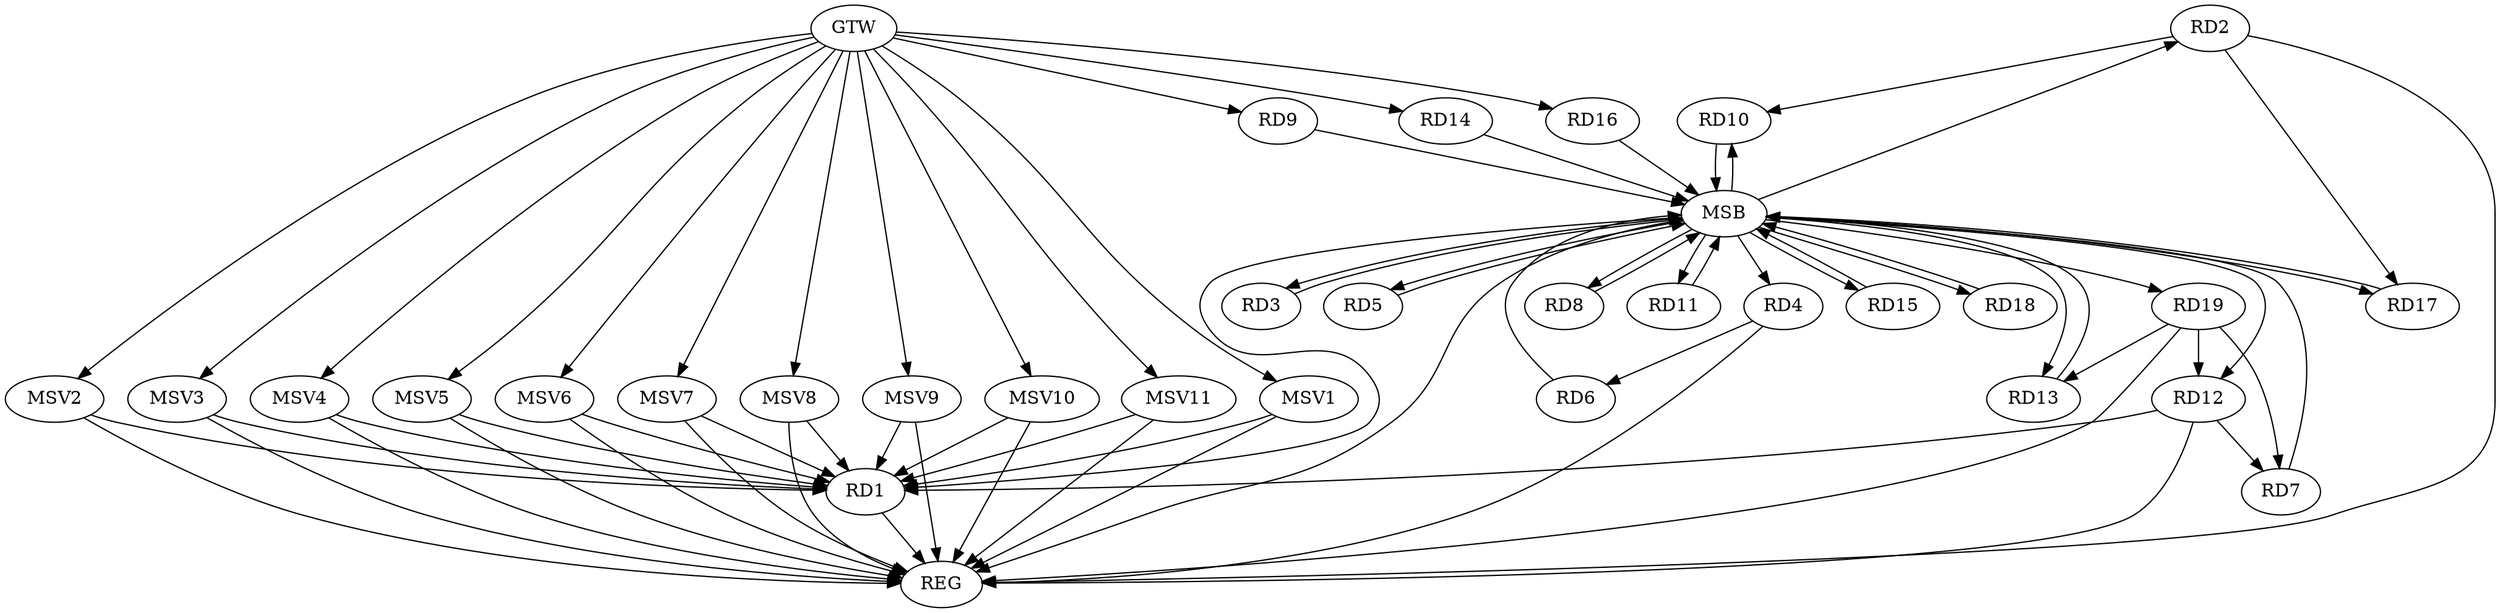strict digraph G {
  RD1 [ label="RD1" ];
  RD2 [ label="RD2" ];
  RD3 [ label="RD3" ];
  RD4 [ label="RD4" ];
  RD5 [ label="RD5" ];
  RD6 [ label="RD6" ];
  RD7 [ label="RD7" ];
  RD8 [ label="RD8" ];
  RD9 [ label="RD9" ];
  RD10 [ label="RD10" ];
  RD11 [ label="RD11" ];
  RD12 [ label="RD12" ];
  RD13 [ label="RD13" ];
  RD14 [ label="RD14" ];
  RD15 [ label="RD15" ];
  RD16 [ label="RD16" ];
  RD17 [ label="RD17" ];
  RD18 [ label="RD18" ];
  RD19 [ label="RD19" ];
  GTW [ label="GTW" ];
  REG [ label="REG" ];
  MSB [ label="MSB" ];
  MSV1 [ label="MSV1" ];
  MSV2 [ label="MSV2" ];
  MSV3 [ label="MSV3" ];
  MSV4 [ label="MSV4" ];
  MSV5 [ label="MSV5" ];
  MSV6 [ label="MSV6" ];
  MSV7 [ label="MSV7" ];
  MSV8 [ label="MSV8" ];
  MSV9 [ label="MSV9" ];
  MSV10 [ label="MSV10" ];
  MSV11 [ label="MSV11" ];
  RD12 -> RD1;
  RD2 -> RD10;
  RD2 -> RD17;
  RD4 -> RD6;
  RD12 -> RD7;
  RD19 -> RD7;
  RD19 -> RD12;
  RD19 -> RD13;
  GTW -> RD9;
  GTW -> RD14;
  GTW -> RD16;
  RD1 -> REG;
  RD2 -> REG;
  RD4 -> REG;
  RD12 -> REG;
  RD19 -> REG;
  RD3 -> MSB;
  MSB -> RD12;
  MSB -> RD15;
  MSB -> RD19;
  MSB -> REG;
  RD5 -> MSB;
  MSB -> RD1;
  MSB -> RD17;
  RD6 -> MSB;
  RD7 -> MSB;
  MSB -> RD4;
  MSB -> RD10;
  MSB -> RD18;
  RD8 -> MSB;
  MSB -> RD11;
  RD9 -> MSB;
  RD10 -> MSB;
  MSB -> RD8;
  RD11 -> MSB;
  RD13 -> MSB;
  MSB -> RD5;
  RD14 -> MSB;
  MSB -> RD3;
  MSB -> RD13;
  RD15 -> MSB;
  RD16 -> MSB;
  RD17 -> MSB;
  MSB -> RD2;
  RD18 -> MSB;
  MSV1 -> RD1;
  GTW -> MSV1;
  MSV1 -> REG;
  MSV2 -> RD1;
  GTW -> MSV2;
  MSV2 -> REG;
  MSV3 -> RD1;
  MSV4 -> RD1;
  GTW -> MSV3;
  MSV3 -> REG;
  GTW -> MSV4;
  MSV4 -> REG;
  MSV5 -> RD1;
  GTW -> MSV5;
  MSV5 -> REG;
  MSV6 -> RD1;
  GTW -> MSV6;
  MSV6 -> REG;
  MSV7 -> RD1;
  GTW -> MSV7;
  MSV7 -> REG;
  MSV8 -> RD1;
  MSV9 -> RD1;
  GTW -> MSV8;
  MSV8 -> REG;
  GTW -> MSV9;
  MSV9 -> REG;
  MSV10 -> RD1;
  MSV11 -> RD1;
  GTW -> MSV10;
  MSV10 -> REG;
  GTW -> MSV11;
  MSV11 -> REG;
}
